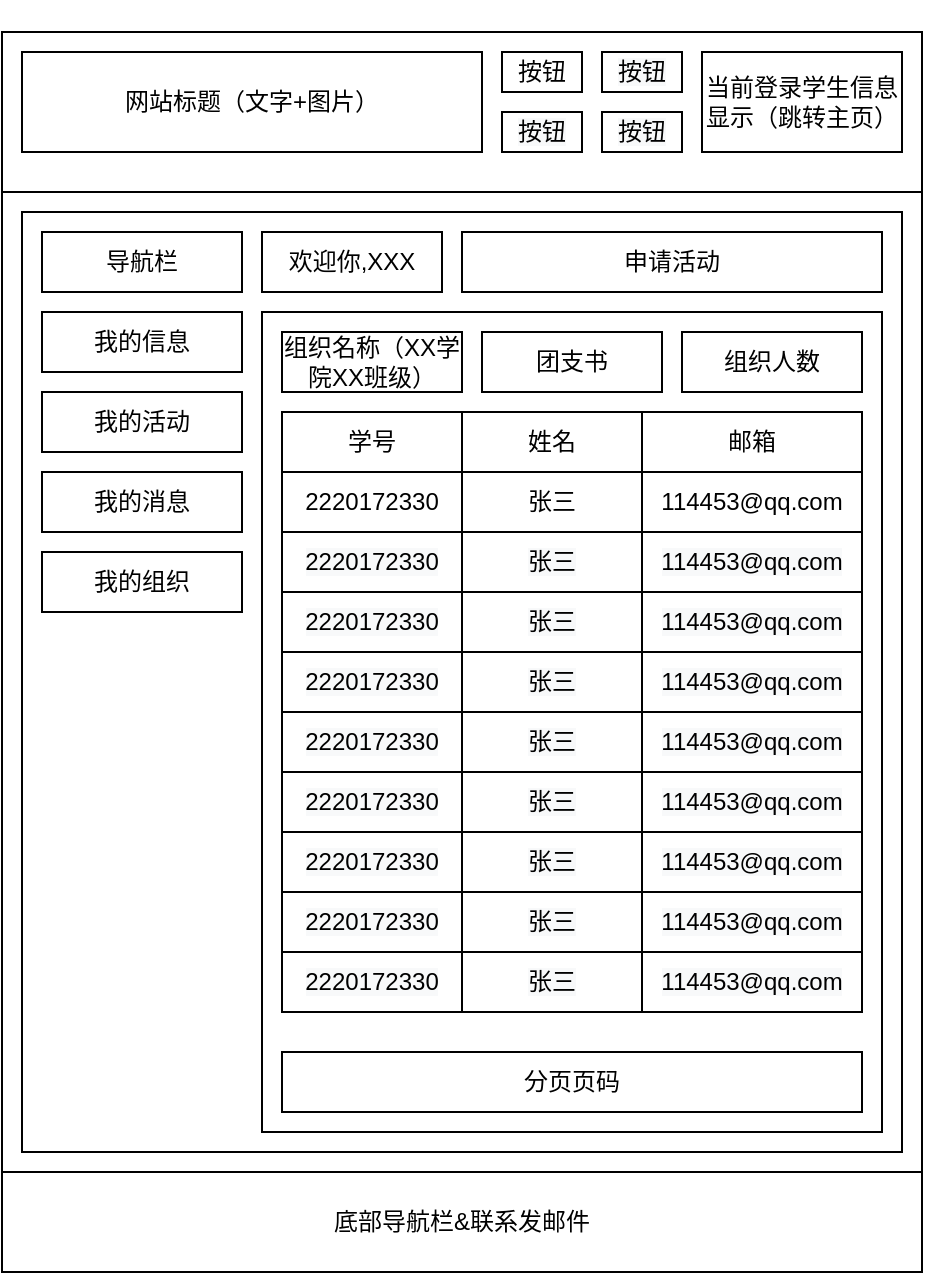 <mxfile version="13.5.1" type="device"><diagram id="lIO5LTM7eZPaQRJZY7qq" name="Page-1"><mxGraphModel dx="1024" dy="601" grid="1" gridSize="10" guides="1" tooltips="1" connect="1" arrows="1" fold="1" page="1" pageScale="1" pageWidth="827" pageHeight="1169" math="0" shadow="0"><root><mxCell id="0"/><mxCell id="1" parent="0"/><mxCell id="_pJhmvkSa_Gs6LftZB0_-2" value="" style="rounded=0;whiteSpace=wrap;html=1;" parent="1" vertex="1"><mxGeometry x="180" y="30" width="460" height="620" as="geometry"/></mxCell><mxCell id="n9VIl0Bt8xTa1ZwPOJq0-23" value="底部导航栏&amp;amp;联系发邮件" style="rounded=0;whiteSpace=wrap;html=1;" parent="1" vertex="1"><mxGeometry x="180" y="600" width="460" height="50" as="geometry"/></mxCell><mxCell id="ms1DL1cAqzHiM8Jy2DLP-1" value="" style="rounded=0;whiteSpace=wrap;html=1;" parent="1" vertex="1"><mxGeometry x="180" y="30" width="460" height="80" as="geometry"/></mxCell><mxCell id="_pJhmvkSa_Gs6LftZB0_-3" value="网站标题（文字+图片）" style="rounded=0;whiteSpace=wrap;html=1;" parent="1" vertex="1"><mxGeometry x="190" y="40" width="230" height="50" as="geometry"/></mxCell><mxCell id="_pJhmvkSa_Gs6LftZB0_-6" value="当前登录学生信息显示（跳转主页）" style="rounded=0;whiteSpace=wrap;html=1;" parent="1" vertex="1"><mxGeometry x="530" y="40" width="100" height="50" as="geometry"/></mxCell><mxCell id="_pJhmvkSa_Gs6LftZB0_-17" value="按钮" style="rounded=0;whiteSpace=wrap;html=1;" parent="1" vertex="1"><mxGeometry x="430" y="40" width="40" height="20" as="geometry"/></mxCell><mxCell id="_pJhmvkSa_Gs6LftZB0_-18" value="&#10;&#10;&lt;span style=&quot;color: rgb(0, 0, 0); font-family: helvetica; font-size: 12px; font-style: normal; font-weight: 400; letter-spacing: normal; text-align: center; text-indent: 0px; text-transform: none; word-spacing: 0px; background-color: rgb(248, 249, 250); display: inline; float: none;&quot;&gt;按钮&lt;/span&gt;&#10;&#10;" style="rounded=0;whiteSpace=wrap;html=1;" parent="1" vertex="1"><mxGeometry x="480" y="40" width="40" height="20" as="geometry"/></mxCell><mxCell id="_pJhmvkSa_Gs6LftZB0_-19" value="&#10;&#10;&lt;span style=&quot;color: rgb(0, 0, 0); font-family: helvetica; font-size: 12px; font-style: normal; font-weight: 400; letter-spacing: normal; text-align: center; text-indent: 0px; text-transform: none; word-spacing: 0px; background-color: rgb(248, 249, 250); display: inline; float: none;&quot;&gt;按钮&lt;/span&gt;&#10;&#10;" style="rounded=0;whiteSpace=wrap;html=1;" parent="1" vertex="1"><mxGeometry x="430" y="70" width="40" height="20" as="geometry"/></mxCell><mxCell id="_pJhmvkSa_Gs6LftZB0_-20" value="&#10;&#10;&lt;span style=&quot;color: rgb(0, 0, 0); font-family: helvetica; font-size: 12px; font-style: normal; font-weight: 400; letter-spacing: normal; text-align: center; text-indent: 0px; text-transform: none; word-spacing: 0px; background-color: rgb(248, 249, 250); display: inline; float: none;&quot;&gt;按钮&lt;/span&gt;&#10;&#10;" style="rounded=0;whiteSpace=wrap;html=1;" parent="1" vertex="1"><mxGeometry x="480" y="70" width="40" height="20" as="geometry"/></mxCell><mxCell id="XomM6D00v7QlfE5brnaY-1" value="" style="rounded=0;whiteSpace=wrap;html=1;" parent="1" vertex="1"><mxGeometry x="190" y="120" width="440" height="470" as="geometry"/></mxCell><mxCell id="n_mjgkeBXvZYisji6T3Q-2" value="我的信息" style="rounded=0;whiteSpace=wrap;html=1;" parent="1" vertex="1"><mxGeometry x="200" y="170" width="100" height="30" as="geometry"/></mxCell><mxCell id="n_mjgkeBXvZYisji6T3Q-7" value="我的活动" style="rounded=0;whiteSpace=wrap;html=1;" parent="1" vertex="1"><mxGeometry x="200" y="210" width="100" height="30" as="geometry"/></mxCell><mxCell id="n_mjgkeBXvZYisji6T3Q-8" value="我的消息" style="rounded=0;whiteSpace=wrap;html=1;" parent="1" vertex="1"><mxGeometry x="200" y="250" width="100" height="30" as="geometry"/></mxCell><mxCell id="n_mjgkeBXvZYisji6T3Q-9" value="我的组织" style="rounded=0;whiteSpace=wrap;html=1;" parent="1" vertex="1"><mxGeometry x="200" y="290" width="100" height="30" as="geometry"/></mxCell><mxCell id="n_mjgkeBXvZYisji6T3Q-12" value="" style="rounded=0;whiteSpace=wrap;html=1;" parent="1" vertex="1"><mxGeometry x="310" y="170" width="310" height="410" as="geometry"/></mxCell><mxCell id="n_mjgkeBXvZYisji6T3Q-13" value="导航栏" style="rounded=0;whiteSpace=wrap;html=1;" parent="1" vertex="1"><mxGeometry x="200" y="130" width="100" height="30" as="geometry"/></mxCell><mxCell id="qhI0YH9E-qh7kw1uDfiA-2" value="组织名称（XX学院XX班级）" style="rounded=0;whiteSpace=wrap;html=1;" parent="1" vertex="1"><mxGeometry x="320" y="180" width="90" height="30" as="geometry"/></mxCell><mxCell id="qhI0YH9E-qh7kw1uDfiA-3" value="团支书" style="rounded=0;whiteSpace=wrap;html=1;" parent="1" vertex="1"><mxGeometry x="420" y="180" width="90" height="30" as="geometry"/></mxCell><mxCell id="qhI0YH9E-qh7kw1uDfiA-4" value="组织人数" style="rounded=0;whiteSpace=wrap;html=1;" parent="1" vertex="1"><mxGeometry x="520" y="180" width="90" height="30" as="geometry"/></mxCell><mxCell id="qhI0YH9E-qh7kw1uDfiA-23" value="" style="rounded=0;whiteSpace=wrap;html=1;" parent="1" vertex="1"><mxGeometry x="320" y="220" width="290" height="30" as="geometry"/></mxCell><mxCell id="qhI0YH9E-qh7kw1uDfiA-24" value="学号" style="rounded=0;whiteSpace=wrap;html=1;" parent="1" vertex="1"><mxGeometry x="320" y="220" width="90" height="30" as="geometry"/></mxCell><mxCell id="qhI0YH9E-qh7kw1uDfiA-25" value="姓名" style="rounded=0;whiteSpace=wrap;html=1;" parent="1" vertex="1"><mxGeometry x="410" y="220" width="90" height="30" as="geometry"/></mxCell><mxCell id="qhI0YH9E-qh7kw1uDfiA-26" value="邮箱" style="rounded=0;whiteSpace=wrap;html=1;" parent="1" vertex="1"><mxGeometry x="500" y="220" width="110" height="30" as="geometry"/></mxCell><mxCell id="qhI0YH9E-qh7kw1uDfiA-28" value="" style="rounded=0;whiteSpace=wrap;html=1;" parent="1" vertex="1"><mxGeometry x="320" y="250" width="290" height="30" as="geometry"/></mxCell><mxCell id="qhI0YH9E-qh7kw1uDfiA-29" value="2220172330" style="rounded=0;whiteSpace=wrap;html=1;" parent="1" vertex="1"><mxGeometry x="320" y="250" width="90" height="30" as="geometry"/></mxCell><mxCell id="qhI0YH9E-qh7kw1uDfiA-30" value="张三" style="rounded=0;whiteSpace=wrap;html=1;" parent="1" vertex="1"><mxGeometry x="410" y="250" width="90" height="30" as="geometry"/></mxCell><mxCell id="qhI0YH9E-qh7kw1uDfiA-31" value="114453@qq.com" style="rounded=0;whiteSpace=wrap;html=1;" parent="1" vertex="1"><mxGeometry x="500" y="250" width="110" height="30" as="geometry"/></mxCell><mxCell id="qhI0YH9E-qh7kw1uDfiA-32" value="" style="rounded=0;whiteSpace=wrap;html=1;" parent="1" vertex="1"><mxGeometry x="320" y="280" width="290" height="30" as="geometry"/></mxCell><mxCell id="qhI0YH9E-qh7kw1uDfiA-33" value="&#10;&#10;&lt;span style=&quot;color: rgb(0, 0, 0); font-family: helvetica; font-size: 12px; font-style: normal; font-weight: 400; letter-spacing: normal; text-align: center; text-indent: 0px; text-transform: none; word-spacing: 0px; background-color: rgb(248, 249, 250); display: inline; float: none;&quot;&gt;2220172330&lt;/span&gt;&#10;&#10;" style="rounded=0;whiteSpace=wrap;html=1;" parent="1" vertex="1"><mxGeometry x="320" y="280" width="90" height="30" as="geometry"/></mxCell><mxCell id="qhI0YH9E-qh7kw1uDfiA-34" value="&#10;&#10;&lt;span style=&quot;color: rgb(0, 0, 0); font-family: helvetica; font-size: 12px; font-style: normal; font-weight: 400; letter-spacing: normal; text-align: center; text-indent: 0px; text-transform: none; word-spacing: 0px; background-color: rgb(248, 249, 250); display: inline; float: none;&quot;&gt;张三&lt;/span&gt;&#10;&#10;" style="rounded=0;whiteSpace=wrap;html=1;" parent="1" vertex="1"><mxGeometry x="410" y="280" width="90" height="30" as="geometry"/></mxCell><mxCell id="qhI0YH9E-qh7kw1uDfiA-35" value="&#10;&#10;&lt;span style=&quot;color: rgb(0, 0, 0); font-family: helvetica; font-size: 12px; font-style: normal; font-weight: 400; letter-spacing: normal; text-align: center; text-indent: 0px; text-transform: none; word-spacing: 0px; background-color: rgb(248, 249, 250); display: inline; float: none;&quot;&gt;114453@qq.com&lt;/span&gt;&#10;&#10;" style="rounded=0;whiteSpace=wrap;html=1;" parent="1" vertex="1"><mxGeometry x="500" y="280" width="110" height="30" as="geometry"/></mxCell><mxCell id="qhI0YH9E-qh7kw1uDfiA-36" value="" style="rounded=0;whiteSpace=wrap;html=1;" parent="1" vertex="1"><mxGeometry x="320" y="310" width="290" height="30" as="geometry"/></mxCell><mxCell id="qhI0YH9E-qh7kw1uDfiA-37" value="&#10;&#10;&lt;span style=&quot;color: rgb(0, 0, 0); font-family: helvetica; font-size: 12px; font-style: normal; font-weight: 400; letter-spacing: normal; text-align: center; text-indent: 0px; text-transform: none; word-spacing: 0px; background-color: rgb(248, 249, 250); display: inline; float: none;&quot;&gt;2220172330&lt;/span&gt;&#10;&#10;" style="rounded=0;whiteSpace=wrap;html=1;" parent="1" vertex="1"><mxGeometry x="320" y="310" width="90" height="30" as="geometry"/></mxCell><mxCell id="qhI0YH9E-qh7kw1uDfiA-38" value="&#10;&#10;&lt;span style=&quot;color: rgb(0, 0, 0); font-family: helvetica; font-size: 12px; font-style: normal; font-weight: 400; letter-spacing: normal; text-align: center; text-indent: 0px; text-transform: none; word-spacing: 0px; background-color: rgb(248, 249, 250); display: inline; float: none;&quot;&gt;张三&lt;/span&gt;&#10;&#10;" style="rounded=0;whiteSpace=wrap;html=1;" parent="1" vertex="1"><mxGeometry x="410" y="310" width="90" height="30" as="geometry"/></mxCell><mxCell id="qhI0YH9E-qh7kw1uDfiA-39" value="&#10;&#10;&lt;span style=&quot;color: rgb(0, 0, 0); font-family: helvetica; font-size: 12px; font-style: normal; font-weight: 400; letter-spacing: normal; text-align: center; text-indent: 0px; text-transform: none; word-spacing: 0px; background-color: rgb(248, 249, 250); display: inline; float: none;&quot;&gt;114453@qq.com&lt;/span&gt;&#10;&#10;" style="rounded=0;whiteSpace=wrap;html=1;" parent="1" vertex="1"><mxGeometry x="500" y="310" width="110" height="30" as="geometry"/></mxCell><mxCell id="qhI0YH9E-qh7kw1uDfiA-40" value="" style="rounded=0;whiteSpace=wrap;html=1;" parent="1" vertex="1"><mxGeometry x="320" y="340" width="290" height="30" as="geometry"/></mxCell><mxCell id="qhI0YH9E-qh7kw1uDfiA-41" value="&#10;&#10;&lt;span style=&quot;color: rgb(0, 0, 0); font-family: helvetica; font-size: 12px; font-style: normal; font-weight: 400; letter-spacing: normal; text-align: center; text-indent: 0px; text-transform: none; word-spacing: 0px; background-color: rgb(248, 249, 250); display: inline; float: none;&quot;&gt;2220172330&lt;/span&gt;&#10;&#10;" style="rounded=0;whiteSpace=wrap;html=1;" parent="1" vertex="1"><mxGeometry x="320" y="340" width="90" height="30" as="geometry"/></mxCell><mxCell id="qhI0YH9E-qh7kw1uDfiA-42" value="&#10;&#10;&lt;span style=&quot;color: rgb(0, 0, 0); font-family: helvetica; font-size: 12px; font-style: normal; font-weight: 400; letter-spacing: normal; text-align: center; text-indent: 0px; text-transform: none; word-spacing: 0px; background-color: rgb(248, 249, 250); display: inline; float: none;&quot;&gt;张三&lt;/span&gt;&#10;&#10;" style="rounded=0;whiteSpace=wrap;html=1;" parent="1" vertex="1"><mxGeometry x="410" y="340" width="90" height="30" as="geometry"/></mxCell><mxCell id="qhI0YH9E-qh7kw1uDfiA-43" value="&#10;&#10;&lt;span style=&quot;color: rgb(0, 0, 0); font-family: helvetica; font-size: 12px; font-style: normal; font-weight: 400; letter-spacing: normal; text-align: center; text-indent: 0px; text-transform: none; word-spacing: 0px; background-color: rgb(248, 249, 250); display: inline; float: none;&quot;&gt;114453@qq.com&lt;/span&gt;&#10;&#10;" style="rounded=0;whiteSpace=wrap;html=1;" parent="1" vertex="1"><mxGeometry x="500" y="340" width="110" height="30" as="geometry"/></mxCell><mxCell id="qhI0YH9E-qh7kw1uDfiA-44" value="" style="rounded=0;whiteSpace=wrap;html=1;" parent="1" vertex="1"><mxGeometry x="320" y="370" width="290" height="30" as="geometry"/></mxCell><mxCell id="qhI0YH9E-qh7kw1uDfiA-45" value="&#10;&#10;&lt;span style=&quot;color: rgb(0, 0, 0); font-family: helvetica; font-size: 12px; font-style: normal; font-weight: 400; letter-spacing: normal; text-align: center; text-indent: 0px; text-transform: none; word-spacing: 0px; background-color: rgb(248, 249, 250); display: inline; float: none;&quot;&gt;2220172330&lt;/span&gt;&#10;&#10;" style="rounded=0;whiteSpace=wrap;html=1;" parent="1" vertex="1"><mxGeometry x="320" y="370" width="90" height="30" as="geometry"/></mxCell><mxCell id="qhI0YH9E-qh7kw1uDfiA-46" value="&#10;&#10;&lt;span style=&quot;color: rgb(0, 0, 0); font-family: helvetica; font-size: 12px; font-style: normal; font-weight: 400; letter-spacing: normal; text-align: center; text-indent: 0px; text-transform: none; word-spacing: 0px; background-color: rgb(248, 249, 250); display: inline; float: none;&quot;&gt;张三&lt;/span&gt;&#10;&#10;" style="rounded=0;whiteSpace=wrap;html=1;" parent="1" vertex="1"><mxGeometry x="410" y="370" width="90" height="30" as="geometry"/></mxCell><mxCell id="qhI0YH9E-qh7kw1uDfiA-47" value="&#10;&#10;&lt;span style=&quot;color: rgb(0, 0, 0); font-family: helvetica; font-size: 12px; font-style: normal; font-weight: 400; letter-spacing: normal; text-align: center; text-indent: 0px; text-transform: none; word-spacing: 0px; background-color: rgb(248, 249, 250); display: inline; float: none;&quot;&gt;114453@qq.com&lt;/span&gt;&#10;&#10;" style="rounded=0;whiteSpace=wrap;html=1;" parent="1" vertex="1"><mxGeometry x="500" y="370" width="110" height="30" as="geometry"/></mxCell><mxCell id="qhI0YH9E-qh7kw1uDfiA-48" value="" style="rounded=0;whiteSpace=wrap;html=1;" parent="1" vertex="1"><mxGeometry x="320" y="400" width="290" height="30" as="geometry"/></mxCell><mxCell id="qhI0YH9E-qh7kw1uDfiA-49" value="&#10;&#10;&lt;span style=&quot;color: rgb(0, 0, 0); font-family: helvetica; font-size: 12px; font-style: normal; font-weight: 400; letter-spacing: normal; text-align: center; text-indent: 0px; text-transform: none; word-spacing: 0px; background-color: rgb(248, 249, 250); display: inline; float: none;&quot;&gt;2220172330&lt;/span&gt;&#10;&#10;" style="rounded=0;whiteSpace=wrap;html=1;" parent="1" vertex="1"><mxGeometry x="320" y="400" width="90" height="30" as="geometry"/></mxCell><mxCell id="qhI0YH9E-qh7kw1uDfiA-50" value="&#10;&#10;&lt;span style=&quot;color: rgb(0, 0, 0); font-family: helvetica; font-size: 12px; font-style: normal; font-weight: 400; letter-spacing: normal; text-align: center; text-indent: 0px; text-transform: none; word-spacing: 0px; background-color: rgb(248, 249, 250); display: inline; float: none;&quot;&gt;张三&lt;/span&gt;&#10;&#10;" style="rounded=0;whiteSpace=wrap;html=1;" parent="1" vertex="1"><mxGeometry x="410" y="400" width="90" height="30" as="geometry"/></mxCell><mxCell id="qhI0YH9E-qh7kw1uDfiA-51" value="&#10;&#10;&lt;span style=&quot;color: rgb(0, 0, 0); font-family: helvetica; font-size: 12px; font-style: normal; font-weight: 400; letter-spacing: normal; text-align: center; text-indent: 0px; text-transform: none; word-spacing: 0px; background-color: rgb(248, 249, 250); display: inline; float: none;&quot;&gt;114453@qq.com&lt;/span&gt;&#10;&#10;" style="rounded=0;whiteSpace=wrap;html=1;" parent="1" vertex="1"><mxGeometry x="500" y="400" width="110" height="30" as="geometry"/></mxCell><mxCell id="qhI0YH9E-qh7kw1uDfiA-52" value="" style="rounded=0;whiteSpace=wrap;html=1;" parent="1" vertex="1"><mxGeometry x="320" y="430" width="290" height="30" as="geometry"/></mxCell><mxCell id="qhI0YH9E-qh7kw1uDfiA-53" value="&#10;&#10;&lt;span style=&quot;color: rgb(0, 0, 0); font-family: helvetica; font-size: 12px; font-style: normal; font-weight: 400; letter-spacing: normal; text-align: center; text-indent: 0px; text-transform: none; word-spacing: 0px; background-color: rgb(248, 249, 250); display: inline; float: none;&quot;&gt;2220172330&lt;/span&gt;&#10;&#10;" style="rounded=0;whiteSpace=wrap;html=1;" parent="1" vertex="1"><mxGeometry x="320" y="430" width="90" height="30" as="geometry"/></mxCell><mxCell id="qhI0YH9E-qh7kw1uDfiA-54" value="&#10;&#10;&lt;span style=&quot;color: rgb(0, 0, 0); font-family: helvetica; font-size: 12px; font-style: normal; font-weight: 400; letter-spacing: normal; text-align: center; text-indent: 0px; text-transform: none; word-spacing: 0px; background-color: rgb(248, 249, 250); display: inline; float: none;&quot;&gt;张三&lt;/span&gt;&#10;&#10;" style="rounded=0;whiteSpace=wrap;html=1;" parent="1" vertex="1"><mxGeometry x="410" y="430" width="90" height="30" as="geometry"/></mxCell><mxCell id="qhI0YH9E-qh7kw1uDfiA-55" value="&#10;&#10;&lt;span style=&quot;color: rgb(0, 0, 0); font-family: helvetica; font-size: 12px; font-style: normal; font-weight: 400; letter-spacing: normal; text-align: center; text-indent: 0px; text-transform: none; word-spacing: 0px; background-color: rgb(248, 249, 250); display: inline; float: none;&quot;&gt;114453@qq.com&lt;/span&gt;&#10;&#10;" style="rounded=0;whiteSpace=wrap;html=1;" parent="1" vertex="1"><mxGeometry x="500" y="430" width="110" height="30" as="geometry"/></mxCell><mxCell id="qhI0YH9E-qh7kw1uDfiA-56" value="" style="rounded=0;whiteSpace=wrap;html=1;" parent="1" vertex="1"><mxGeometry x="320" y="460" width="290" height="30" as="geometry"/></mxCell><mxCell id="qhI0YH9E-qh7kw1uDfiA-57" value="&#10;&#10;&lt;span style=&quot;color: rgb(0, 0, 0); font-family: helvetica; font-size: 12px; font-style: normal; font-weight: 400; letter-spacing: normal; text-align: center; text-indent: 0px; text-transform: none; word-spacing: 0px; background-color: rgb(248, 249, 250); display: inline; float: none;&quot;&gt;2220172330&lt;/span&gt;&#10;&#10;" style="rounded=0;whiteSpace=wrap;html=1;" parent="1" vertex="1"><mxGeometry x="320" y="460" width="90" height="30" as="geometry"/></mxCell><mxCell id="qhI0YH9E-qh7kw1uDfiA-58" value="&#10;&#10;&lt;span style=&quot;color: rgb(0, 0, 0); font-family: helvetica; font-size: 12px; font-style: normal; font-weight: 400; letter-spacing: normal; text-align: center; text-indent: 0px; text-transform: none; word-spacing: 0px; background-color: rgb(248, 249, 250); display: inline; float: none;&quot;&gt;张三&lt;/span&gt;&#10;&#10;" style="rounded=0;whiteSpace=wrap;html=1;" parent="1" vertex="1"><mxGeometry x="410" y="460" width="90" height="30" as="geometry"/></mxCell><mxCell id="qhI0YH9E-qh7kw1uDfiA-59" value="&#10;&#10;&lt;span style=&quot;color: rgb(0, 0, 0); font-family: helvetica; font-size: 12px; font-style: normal; font-weight: 400; letter-spacing: normal; text-align: center; text-indent: 0px; text-transform: none; word-spacing: 0px; background-color: rgb(248, 249, 250); display: inline; float: none;&quot;&gt;114453@qq.com&lt;/span&gt;&#10;&#10;" style="rounded=0;whiteSpace=wrap;html=1;" parent="1" vertex="1"><mxGeometry x="500" y="460" width="110" height="30" as="geometry"/></mxCell><mxCell id="qhI0YH9E-qh7kw1uDfiA-60" value="" style="rounded=0;whiteSpace=wrap;html=1;" parent="1" vertex="1"><mxGeometry x="320" y="490" width="290" height="30" as="geometry"/></mxCell><mxCell id="qhI0YH9E-qh7kw1uDfiA-61" value="&#10;&#10;&lt;span style=&quot;color: rgb(0, 0, 0); font-family: helvetica; font-size: 12px; font-style: normal; font-weight: 400; letter-spacing: normal; text-align: center; text-indent: 0px; text-transform: none; word-spacing: 0px; background-color: rgb(248, 249, 250); display: inline; float: none;&quot;&gt;2220172330&lt;/span&gt;&#10;&#10;" style="rounded=0;whiteSpace=wrap;html=1;" parent="1" vertex="1"><mxGeometry x="320" y="490" width="90" height="30" as="geometry"/></mxCell><mxCell id="qhI0YH9E-qh7kw1uDfiA-62" value="&#10;&#10;&lt;span style=&quot;color: rgb(0, 0, 0); font-family: helvetica; font-size: 12px; font-style: normal; font-weight: 400; letter-spacing: normal; text-align: center; text-indent: 0px; text-transform: none; word-spacing: 0px; background-color: rgb(248, 249, 250); display: inline; float: none;&quot;&gt;张三&lt;/span&gt;&#10;&#10;" style="rounded=0;whiteSpace=wrap;html=1;" parent="1" vertex="1"><mxGeometry x="410" y="490" width="90" height="30" as="geometry"/></mxCell><mxCell id="qhI0YH9E-qh7kw1uDfiA-63" value="&#10;&#10;&lt;span style=&quot;color: rgb(0, 0, 0); font-family: helvetica; font-size: 12px; font-style: normal; font-weight: 400; letter-spacing: normal; text-align: center; text-indent: 0px; text-transform: none; word-spacing: 0px; background-color: rgb(248, 249, 250); display: inline; float: none;&quot;&gt;114453@qq.com&lt;/span&gt;&#10;&#10;" style="rounded=0;whiteSpace=wrap;html=1;" parent="1" vertex="1"><mxGeometry x="500" y="490" width="110" height="30" as="geometry"/></mxCell><mxCell id="qhI0YH9E-qh7kw1uDfiA-68" value="分页页码" style="rounded=0;whiteSpace=wrap;html=1;" parent="1" vertex="1"><mxGeometry x="320" y="540" width="290" height="30" as="geometry"/></mxCell><mxCell id="59yrKpcbuCzEJSIkkPY--1" value="申请活动" style="rounded=0;whiteSpace=wrap;html=1;" vertex="1" parent="1"><mxGeometry x="410" y="130" width="210" height="30" as="geometry"/></mxCell><mxCell id="59yrKpcbuCzEJSIkkPY--2" value="欢迎你,XXX" style="rounded=0;whiteSpace=wrap;html=1;" vertex="1" parent="1"><mxGeometry x="310" y="130" width="90" height="30" as="geometry"/></mxCell></root></mxGraphModel></diagram></mxfile>